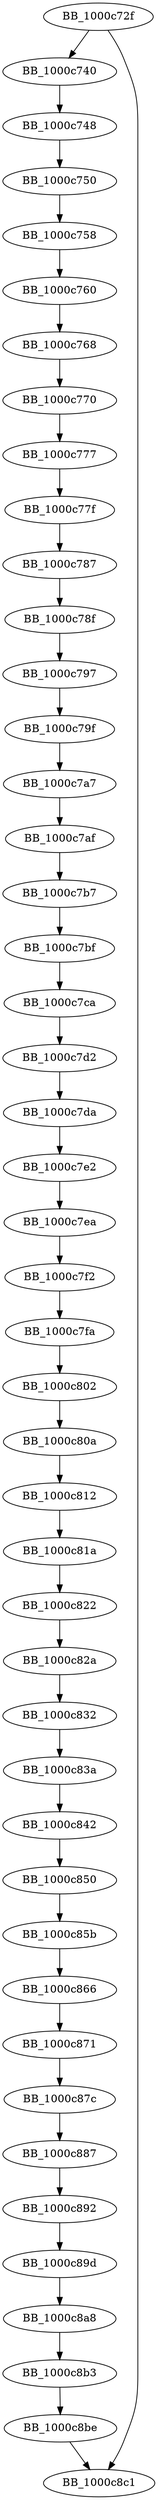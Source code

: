DiGraph ___free_lc_time{
BB_1000c72f->BB_1000c740
BB_1000c72f->BB_1000c8c1
BB_1000c740->BB_1000c748
BB_1000c748->BB_1000c750
BB_1000c750->BB_1000c758
BB_1000c758->BB_1000c760
BB_1000c760->BB_1000c768
BB_1000c768->BB_1000c770
BB_1000c770->BB_1000c777
BB_1000c777->BB_1000c77f
BB_1000c77f->BB_1000c787
BB_1000c787->BB_1000c78f
BB_1000c78f->BB_1000c797
BB_1000c797->BB_1000c79f
BB_1000c79f->BB_1000c7a7
BB_1000c7a7->BB_1000c7af
BB_1000c7af->BB_1000c7b7
BB_1000c7b7->BB_1000c7bf
BB_1000c7bf->BB_1000c7ca
BB_1000c7ca->BB_1000c7d2
BB_1000c7d2->BB_1000c7da
BB_1000c7da->BB_1000c7e2
BB_1000c7e2->BB_1000c7ea
BB_1000c7ea->BB_1000c7f2
BB_1000c7f2->BB_1000c7fa
BB_1000c7fa->BB_1000c802
BB_1000c802->BB_1000c80a
BB_1000c80a->BB_1000c812
BB_1000c812->BB_1000c81a
BB_1000c81a->BB_1000c822
BB_1000c822->BB_1000c82a
BB_1000c82a->BB_1000c832
BB_1000c832->BB_1000c83a
BB_1000c83a->BB_1000c842
BB_1000c842->BB_1000c850
BB_1000c850->BB_1000c85b
BB_1000c85b->BB_1000c866
BB_1000c866->BB_1000c871
BB_1000c871->BB_1000c87c
BB_1000c87c->BB_1000c887
BB_1000c887->BB_1000c892
BB_1000c892->BB_1000c89d
BB_1000c89d->BB_1000c8a8
BB_1000c8a8->BB_1000c8b3
BB_1000c8b3->BB_1000c8be
BB_1000c8be->BB_1000c8c1
}
